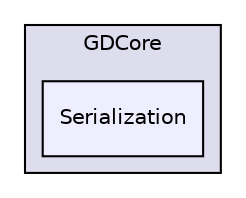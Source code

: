 digraph "Serialization" {
  compound=true
  node [ fontsize="10", fontname="Helvetica"];
  edge [ labelfontsize="10", labelfontname="Helvetica"];
  subgraph clusterdir_abd3e9346511fbf501c65c6da6d93dcd {
    graph [ bgcolor="#ddddee", pencolor="black", label="GDCore" fontname="Helvetica", fontsize="10", URL="dir_abd3e9346511fbf501c65c6da6d93dcd.html"]
  dir_c18c47de871da4609f0d4989cffd2aa0 [shape=box, label="Serialization", style="filled", fillcolor="#eeeeff", pencolor="black", URL="dir_c18c47de871da4609f0d4989cffd2aa0.html"];
  }
}
